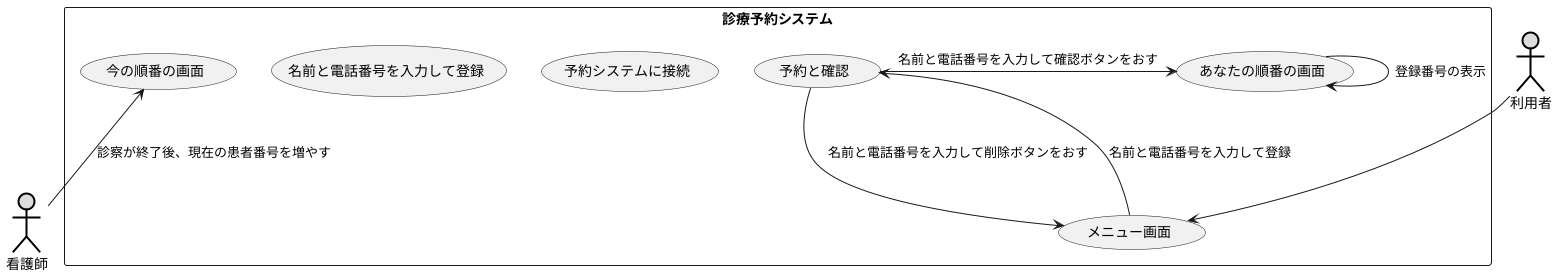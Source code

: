 @startuml ホテル予約システム


actor 利用者 #DDDDDD;line:Black;line.bold;
actor 看護師 #DDDDDD;line:Black;line.bold;

rectangle 診療予約システム{
usecase 予約システムに接続
usecase 名前と電話番号を入力して登録
usecase 予約と確認
usecase あなたの順番の画面
usecase メニュー画面
usecase 今の順番の画面

}
利用者 --> メニュー画面
メニュー画面 --> 予約と確認 : 名前と電話番号を入力して登録
予約と確認 -> あなたの順番の画面 : 名前と電話番号を入力して確認ボタンをおす
予約と確認 -> メニュー画面 :　名前と電話番号を入力して削除ボタンをおす
あなたの順番の画面 -> あなたの順番の画面 : 登録番号の表示 
今の順番の画面 <-- 看護師 :診察が終了後、現在の患者番号を増やす
@enduml